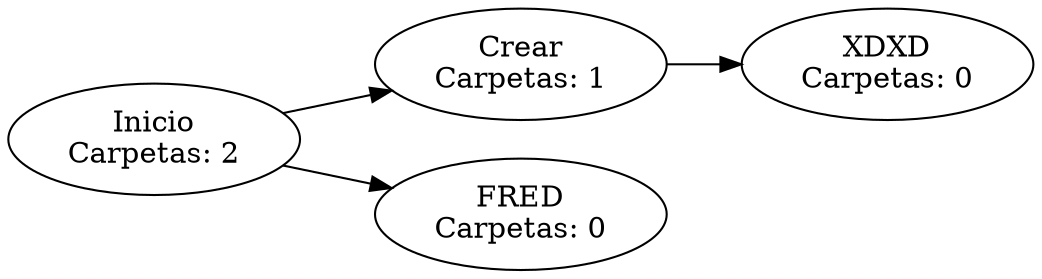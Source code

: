 digraph G {

rankdir=LR;
"Inicio
Carpetas: 2"->"Crear
Carpetas: 1";
"Inicio
Carpetas: 2"->"FRED
Carpetas: 0";
"Crear
Carpetas: 1"->"XDXD
Carpetas: 0";
}
